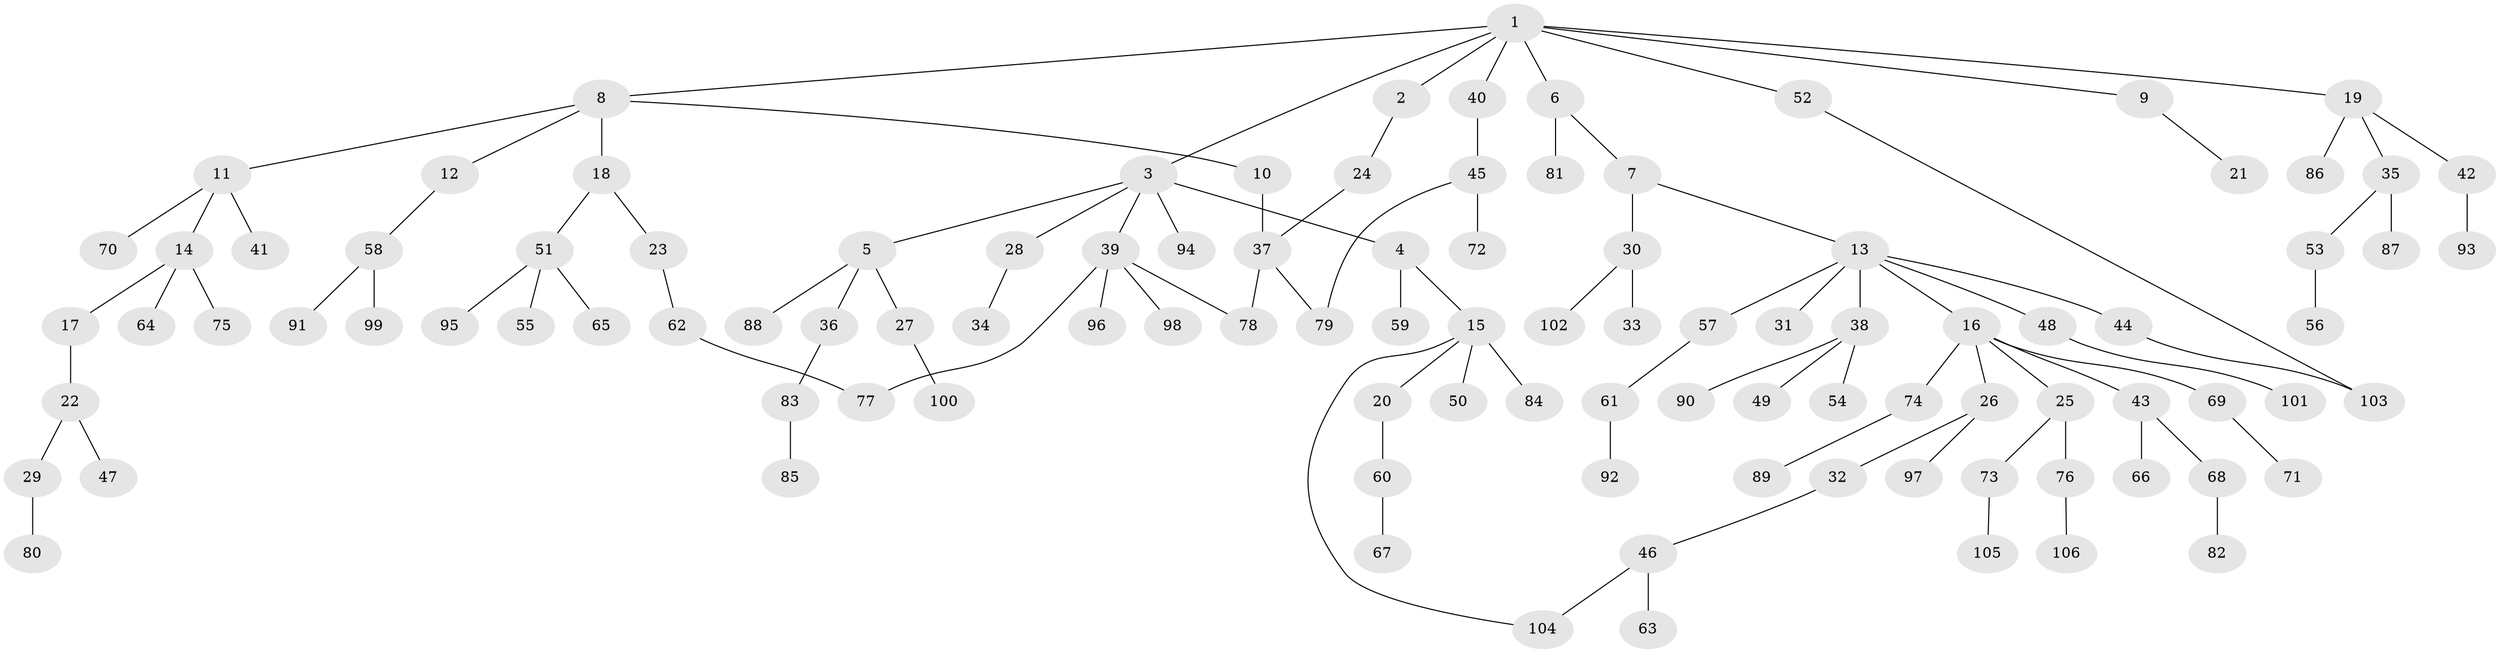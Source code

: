 // Generated by graph-tools (version 1.1) at 2025/34/03/09/25 02:34:09]
// undirected, 106 vertices, 111 edges
graph export_dot {
graph [start="1"]
  node [color=gray90,style=filled];
  1;
  2;
  3;
  4;
  5;
  6;
  7;
  8;
  9;
  10;
  11;
  12;
  13;
  14;
  15;
  16;
  17;
  18;
  19;
  20;
  21;
  22;
  23;
  24;
  25;
  26;
  27;
  28;
  29;
  30;
  31;
  32;
  33;
  34;
  35;
  36;
  37;
  38;
  39;
  40;
  41;
  42;
  43;
  44;
  45;
  46;
  47;
  48;
  49;
  50;
  51;
  52;
  53;
  54;
  55;
  56;
  57;
  58;
  59;
  60;
  61;
  62;
  63;
  64;
  65;
  66;
  67;
  68;
  69;
  70;
  71;
  72;
  73;
  74;
  75;
  76;
  77;
  78;
  79;
  80;
  81;
  82;
  83;
  84;
  85;
  86;
  87;
  88;
  89;
  90;
  91;
  92;
  93;
  94;
  95;
  96;
  97;
  98;
  99;
  100;
  101;
  102;
  103;
  104;
  105;
  106;
  1 -- 2;
  1 -- 3;
  1 -- 6;
  1 -- 8;
  1 -- 9;
  1 -- 19;
  1 -- 40;
  1 -- 52;
  2 -- 24;
  3 -- 4;
  3 -- 5;
  3 -- 28;
  3 -- 39;
  3 -- 94;
  4 -- 15;
  4 -- 59;
  5 -- 27;
  5 -- 36;
  5 -- 88;
  6 -- 7;
  6 -- 81;
  7 -- 13;
  7 -- 30;
  8 -- 10;
  8 -- 11;
  8 -- 12;
  8 -- 18;
  9 -- 21;
  10 -- 37;
  11 -- 14;
  11 -- 41;
  11 -- 70;
  12 -- 58;
  13 -- 16;
  13 -- 31;
  13 -- 38;
  13 -- 44;
  13 -- 48;
  13 -- 57;
  14 -- 17;
  14 -- 64;
  14 -- 75;
  15 -- 20;
  15 -- 50;
  15 -- 84;
  15 -- 104;
  16 -- 25;
  16 -- 26;
  16 -- 43;
  16 -- 69;
  16 -- 74;
  17 -- 22;
  18 -- 23;
  18 -- 51;
  19 -- 35;
  19 -- 42;
  19 -- 86;
  20 -- 60;
  22 -- 29;
  22 -- 47;
  23 -- 62;
  24 -- 37;
  25 -- 73;
  25 -- 76;
  26 -- 32;
  26 -- 97;
  27 -- 100;
  28 -- 34;
  29 -- 80;
  30 -- 33;
  30 -- 102;
  32 -- 46;
  35 -- 53;
  35 -- 87;
  36 -- 83;
  37 -- 78;
  37 -- 79;
  38 -- 49;
  38 -- 54;
  38 -- 90;
  39 -- 96;
  39 -- 98;
  39 -- 78;
  39 -- 77;
  40 -- 45;
  42 -- 93;
  43 -- 66;
  43 -- 68;
  44 -- 103;
  45 -- 72;
  45 -- 79;
  46 -- 63;
  46 -- 104;
  48 -- 101;
  51 -- 55;
  51 -- 65;
  51 -- 95;
  52 -- 103;
  53 -- 56;
  57 -- 61;
  58 -- 91;
  58 -- 99;
  60 -- 67;
  61 -- 92;
  62 -- 77;
  68 -- 82;
  69 -- 71;
  73 -- 105;
  74 -- 89;
  76 -- 106;
  83 -- 85;
}
